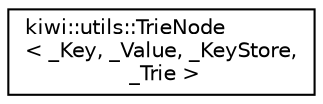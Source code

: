 digraph "Graphical Class Hierarchy"
{
 // LATEX_PDF_SIZE
  edge [fontname="Helvetica",fontsize="10",labelfontname="Helvetica",labelfontsize="10"];
  node [fontname="Helvetica",fontsize="10",shape=record];
  rankdir="LR";
  Node0 [label="kiwi::utils::TrieNode\l\< _Key, _Value, _KeyStore,\l _Trie \>",height=0.2,width=0.4,color="black", fillcolor="white", style="filled",URL="$structkiwi_1_1utils_1_1TrieNode.html",tooltip=" "];
}
